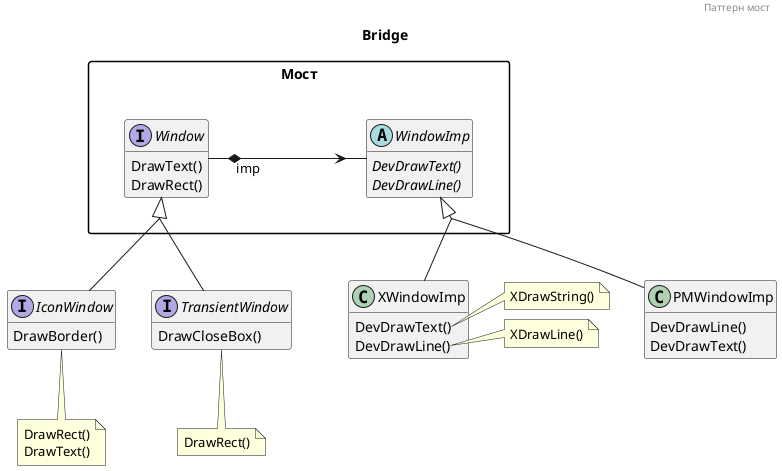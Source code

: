 @startuml
skinparam groupInheritance 2
skinparam packageStyle rectangle

hide empty members

header Паттерн мост
title Bridge

package Мост {
  interface Window {
    DrawText()
    DrawRect()
  }

  abstract class WindowImp {
    {abstract} DevDrawText()
    {abstract} DevDrawLine()
  }
}

interface IconWindow {
  DrawBorder()
}
note bottom of IconWindow
  DrawRect()
  DrawText()
end note

interface TransientWindow {
  DrawCloseBox()
}
note bottom of TransientWindow
  DrawRect()
end note

class XWindowImp {
  DevDrawText()
  DevDrawLine()
}

class PMWindowImp {
  DevDrawLine()
  DevDrawText()
}

note right of XWindowImp::DevDrawText()
  XDrawString()
end note

note right of XWindowImp::DevDrawLine()
  XDrawLine()
end note

Window "imp" *-r-> WindowImp : \t\t\t
IconWindow -u-|> Window
TransientWindow -u-|> Window

XWindowImp -u-|> WindowImp
PMWindowImp -u-|> WindowImp
@enduml
